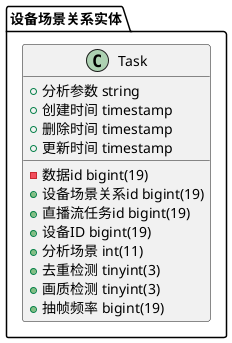 @startuml
package "设备场景关系实体"{
    class Task {
      - 数据id bigint(19)
      + 设备场景关系id bigint(19)
      + 直播流任务id bigint(19)
      + 设备ID bigint(19)
      + 分析场景 int(11)
      + 去重检测 tinyint(3)
      + 画质检测 tinyint(3)
      + 抽帧频率 bigint(19)
      + 分析参数 string
      + 创建时间 timestamp
      + 删除时间 timestamp
      + 更新时间 timestamp
    }
}

@enduml